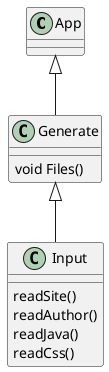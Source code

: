 @startuml

class App{}
class Generate{
    void Files()
}
class Input{
    readSite()
    readAuthor()
    readJava()
    readCss()
}
Generate <|-- Input
App <|-- Generate
@enduml